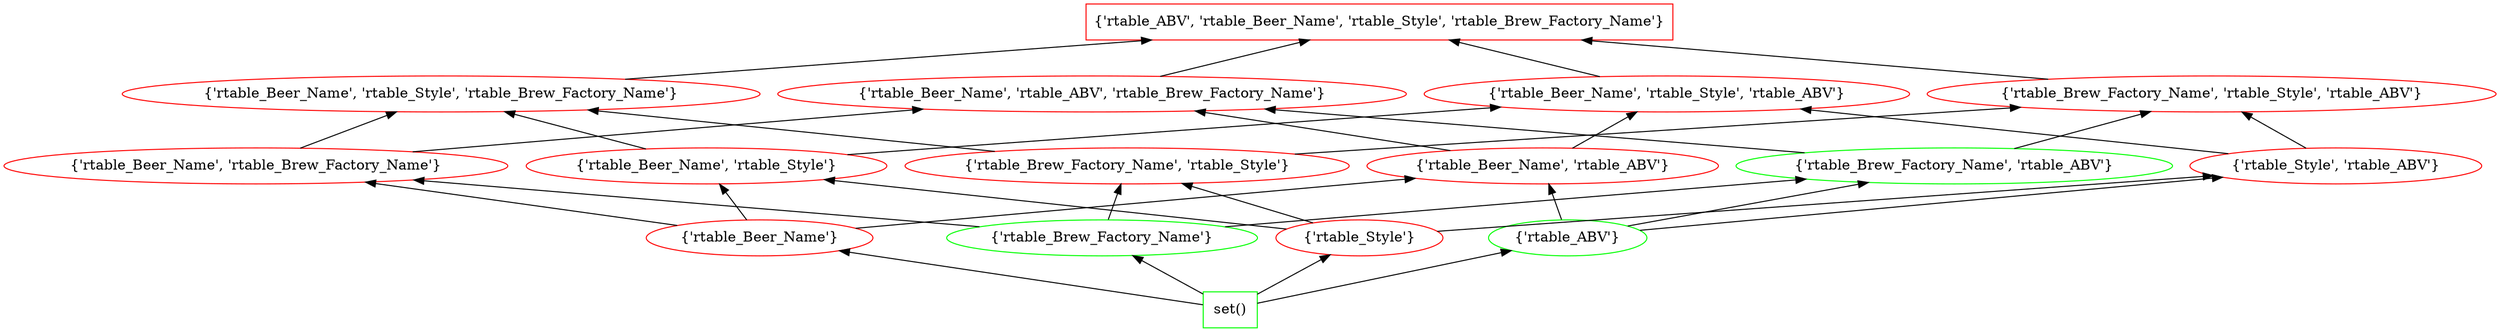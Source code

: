 digraph G {
splines="line"
rankdir=BT
"{'rtable_ABV', 'rtable_Beer_Name', 'rtable_Style', 'rtable_Brew_Factory_Name'}" [shape=box];
"set()" [shape=box];
"set()" [color=green];
"set()" -> "{'rtable_Beer_Name'}";
"set()" -> "{'rtable_Brew_Factory_Name'}";
"set()" -> "{'rtable_Style'}";
"set()" -> "{'rtable_ABV'}";
"{'rtable_Beer_Name'}" [color=red];
"{'rtable_Beer_Name'}" -> "{'rtable_Beer_Name', 'rtable_Brew_Factory_Name'}";
"{'rtable_Beer_Name'}" -> "{'rtable_Beer_Name', 'rtable_Style'}";
"{'rtable_Beer_Name'}" -> "{'rtable_Beer_Name', 'rtable_ABV'}";
"{'rtable_Brew_Factory_Name'}" [color=green];
"{'rtable_Brew_Factory_Name'}" -> "{'rtable_Beer_Name', 'rtable_Brew_Factory_Name'}";
"{'rtable_Brew_Factory_Name'}" -> "{'rtable_Brew_Factory_Name', 'rtable_Style'}";
"{'rtable_Brew_Factory_Name'}" -> "{'rtable_Brew_Factory_Name', 'rtable_ABV'}";
"{'rtable_Style'}" [color=red];
"{'rtable_Style'}" -> "{'rtable_Beer_Name', 'rtable_Style'}";
"{'rtable_Style'}" -> "{'rtable_Brew_Factory_Name', 'rtable_Style'}";
"{'rtable_Style'}" -> "{'rtable_Style', 'rtable_ABV'}";
"{'rtable_ABV'}" [color=green];
"{'rtable_ABV'}" -> "{'rtable_Beer_Name', 'rtable_ABV'}";
"{'rtable_ABV'}" -> "{'rtable_Brew_Factory_Name', 'rtable_ABV'}";
"{'rtable_ABV'}" -> "{'rtable_Style', 'rtable_ABV'}";
"{'rtable_Beer_Name', 'rtable_Brew_Factory_Name'}" [color=red];
"{'rtable_Beer_Name', 'rtable_Brew_Factory_Name'}" -> "{'rtable_Beer_Name', 'rtable_Style', 'rtable_Brew_Factory_Name'}";
"{'rtable_Beer_Name', 'rtable_Brew_Factory_Name'}" -> "{'rtable_Beer_Name', 'rtable_ABV', 'rtable_Brew_Factory_Name'}";
"{'rtable_Beer_Name', 'rtable_Style'}" [color=red];
"{'rtable_Beer_Name', 'rtable_Style'}" -> "{'rtable_Beer_Name', 'rtable_Style', 'rtable_Brew_Factory_Name'}";
"{'rtable_Beer_Name', 'rtable_Style'}" -> "{'rtable_Beer_Name', 'rtable_Style', 'rtable_ABV'}";
"{'rtable_Beer_Name', 'rtable_ABV'}" [color=red];
"{'rtable_Beer_Name', 'rtable_ABV'}" -> "{'rtable_Beer_Name', 'rtable_ABV', 'rtable_Brew_Factory_Name'}";
"{'rtable_Beer_Name', 'rtable_ABV'}" -> "{'rtable_Beer_Name', 'rtable_Style', 'rtable_ABV'}";
"{'rtable_Brew_Factory_Name', 'rtable_Style'}" [color=red];
"{'rtable_Brew_Factory_Name', 'rtable_Style'}" -> "{'rtable_Beer_Name', 'rtable_Style', 'rtable_Brew_Factory_Name'}";
"{'rtable_Brew_Factory_Name', 'rtable_Style'}" -> "{'rtable_Brew_Factory_Name', 'rtable_Style', 'rtable_ABV'}";
"{'rtable_Brew_Factory_Name', 'rtable_ABV'}" [color=green];
"{'rtable_Brew_Factory_Name', 'rtable_ABV'}" -> "{'rtable_Beer_Name', 'rtable_ABV', 'rtable_Brew_Factory_Name'}";
"{'rtable_Brew_Factory_Name', 'rtable_ABV'}" -> "{'rtable_Brew_Factory_Name', 'rtable_Style', 'rtable_ABV'}";
"{'rtable_Style', 'rtable_ABV'}" [color=red];
"{'rtable_Style', 'rtable_ABV'}" -> "{'rtable_Beer_Name', 'rtable_Style', 'rtable_ABV'}";
"{'rtable_Style', 'rtable_ABV'}" -> "{'rtable_Brew_Factory_Name', 'rtable_Style', 'rtable_ABV'}";
"{'rtable_Beer_Name', 'rtable_Style', 'rtable_Brew_Factory_Name'}" [color=red];
"{'rtable_Beer_Name', 'rtable_Style', 'rtable_Brew_Factory_Name'}" -> "{'rtable_ABV', 'rtable_Beer_Name', 'rtable_Style', 'rtable_Brew_Factory_Name'}";
"{'rtable_Beer_Name', 'rtable_ABV', 'rtable_Brew_Factory_Name'}" [color=red];
"{'rtable_Beer_Name', 'rtable_ABV', 'rtable_Brew_Factory_Name'}" -> "{'rtable_ABV', 'rtable_Beer_Name', 'rtable_Style', 'rtable_Brew_Factory_Name'}";
"{'rtable_Beer_Name', 'rtable_Style', 'rtable_ABV'}" [color=red];
"{'rtable_Beer_Name', 'rtable_Style', 'rtable_ABV'}" -> "{'rtable_ABV', 'rtable_Beer_Name', 'rtable_Style', 'rtable_Brew_Factory_Name'}";
"{'rtable_Brew_Factory_Name', 'rtable_Style', 'rtable_ABV'}" [color=red];
"{'rtable_Brew_Factory_Name', 'rtable_Style', 'rtable_ABV'}" -> "{'rtable_ABV', 'rtable_Beer_Name', 'rtable_Style', 'rtable_Brew_Factory_Name'}";
"{'rtable_ABV', 'rtable_Beer_Name', 'rtable_Style', 'rtable_Brew_Factory_Name'}" [color=red];
}